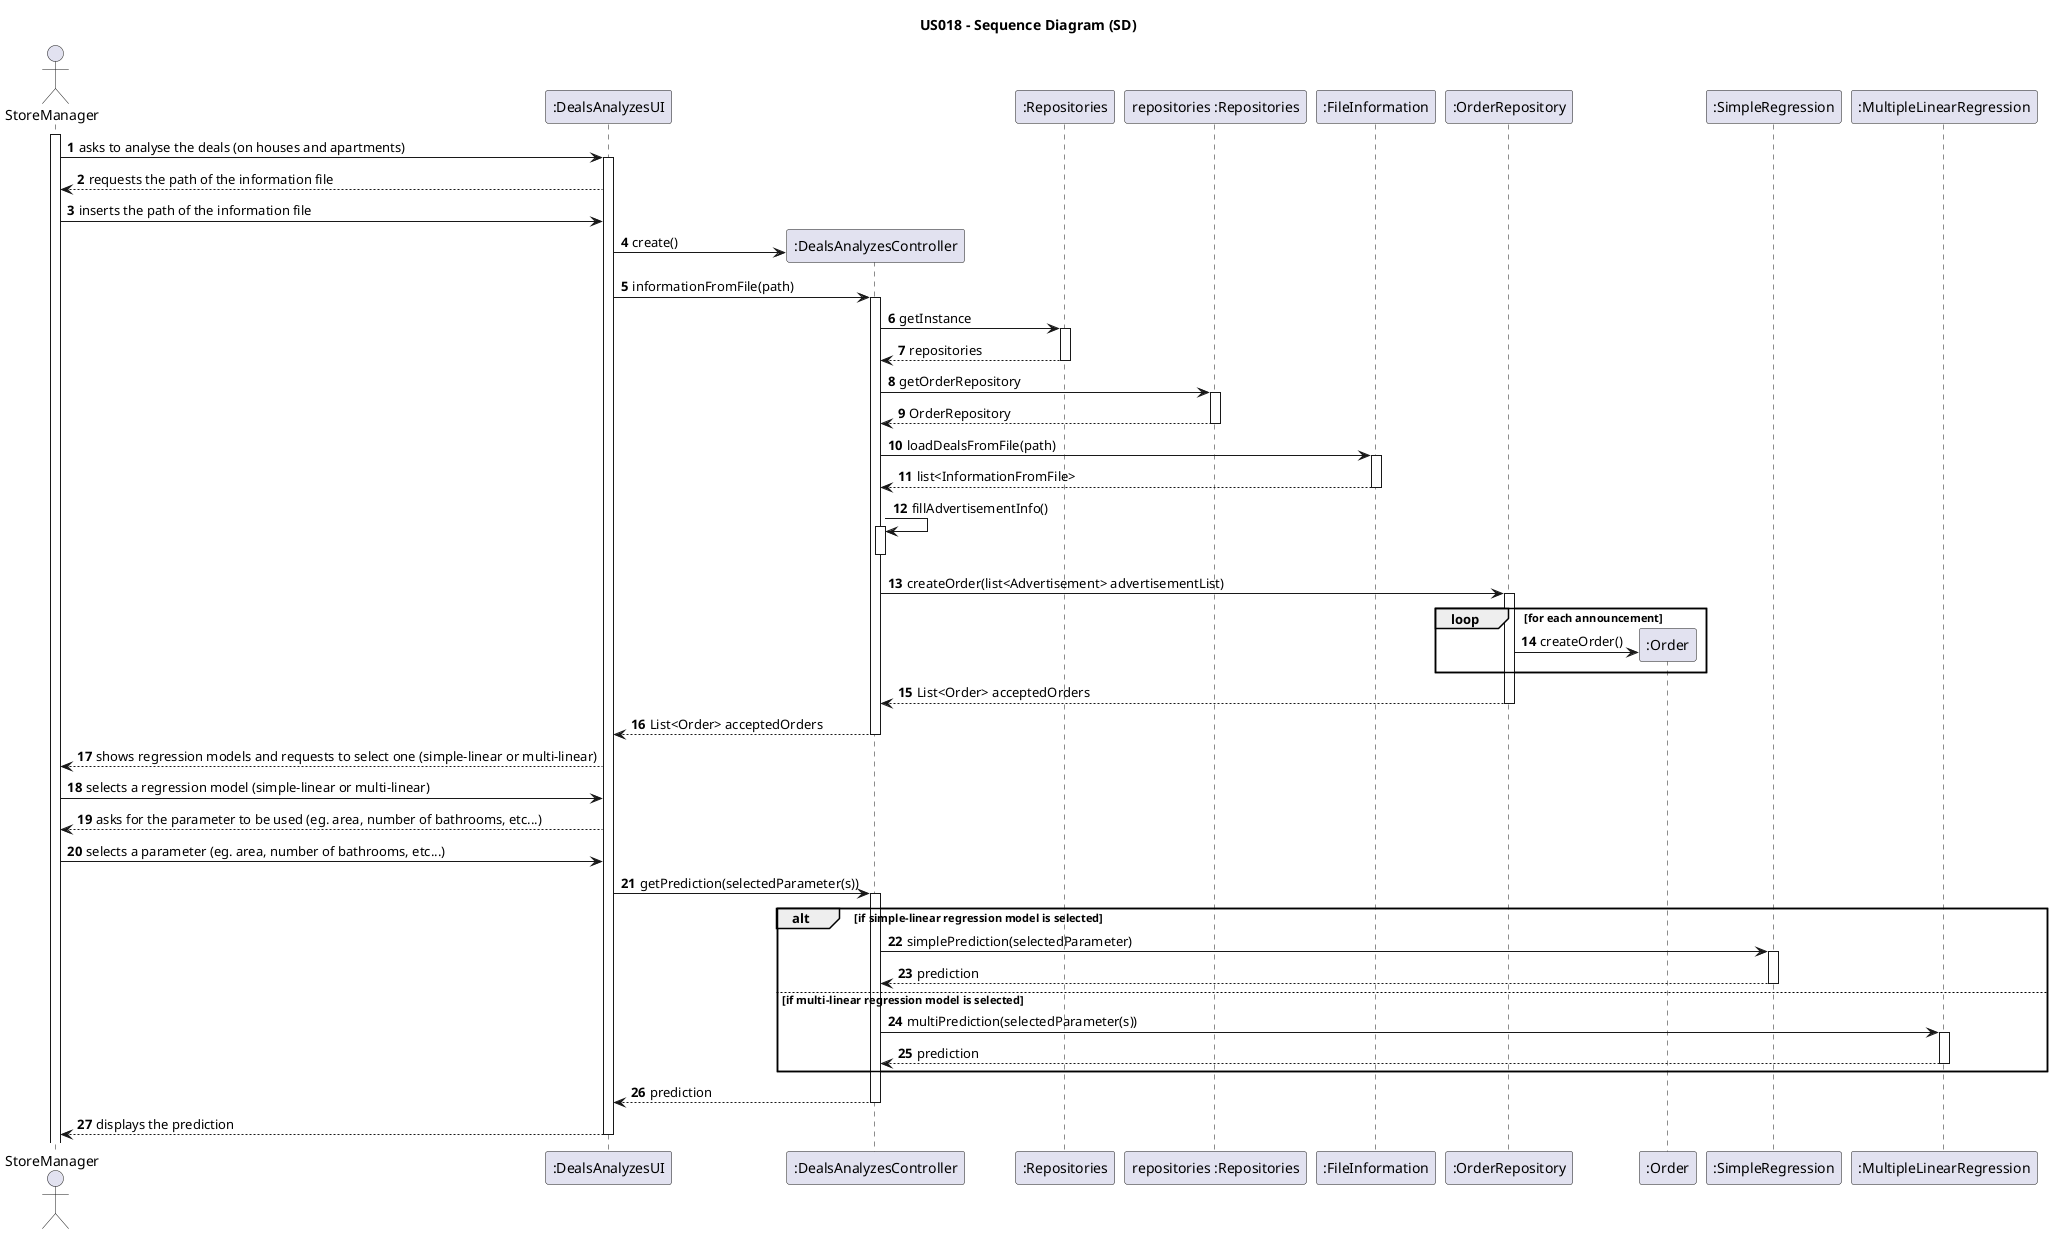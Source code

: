 @startuml
autonumber
title US018 - Sequence Diagram (SD)
actor StoreManager as SM

participant ":DealsAnalyzesUI" as GUI
participant ":DealsAnalyzesController" as CTRL
participant ":Repositories" as REPO
participant "repositories :Repositories" as repo
participant ":FileInformation" as IF

participant ":OrderRepository" as OR
participant ":Order" as O

participant ":SimpleRegression" as SR
participant ":MultipleLinearRegression" as MLR

activate SM

    SM -> GUI: asks to analyse the deals (on houses and apartments)
    activate GUI
        SM <-- GUI: requests the path of the information file
        SM -> GUI: inserts the path of the information file

        GUI -> CTRL**: create()
        GUI -> CTRL: informationFromFile(path)
        activate CTRL

            CTRL -> REPO: getInstance
            activate REPO
                CTRL <-- REPO: repositories
            deactivate REPO
            CTRL -> repo: getOrderRepository
            activate repo
                CTRL <-- repo: OrderRepository
            deactivate repo
            CTRL -> IF: loadDealsFromFile(path)
            activate IF

                CTRL <-- IF: list<InformationFromFile>
            deactivate IF

            CTRL -> CTRL: fillAdvertisementInfo()
            activate CTRL

            deactivate CTRL

            CTRL -> OR: createOrder(list<Advertisement> advertisementList)
            activate OR

loop for each announcement
                OR -> O**: createOrder()
end
                CTRL <-- OR: List<Order> acceptedOrders
            deactivate OR

            GUI <-- CTRL: List<Order> acceptedOrders

        deactivate CTRL

        deactivate CTRL

        SM <-- GUI: shows regression models and requests to select one (simple-linear or multi-linear)
        SM -> GUI: selects a regression model (simple-linear or multi-linear)
        GUI --> SM: asks for the parameter to be used (eg. area, number of bathrooms, etc...)
        SM -> GUI : selects a parameter (eg. area, number of bathrooms, etc...)

        GUI -> CTRL: getPrediction(selectedParameter(s))
        alt if simple-linear regression model is selected
        activate CTRL

            CTRL -> SR: simplePrediction(selectedParameter)
            activate SR

                SR --> CTRL: prediction

                deactivate SR

            else if multi-linear regression model is selected

                CTRL -> MLR: multiPrediction(selectedParameter(s))
                activate MLR

                    MLR --> CTRL: prediction

                    deactivate MLR

            end

            CTRL --> GUI: prediction

    deactivate CTRL

        SM <-- GUI: displays the prediction

    deactivate GUI


@enduml